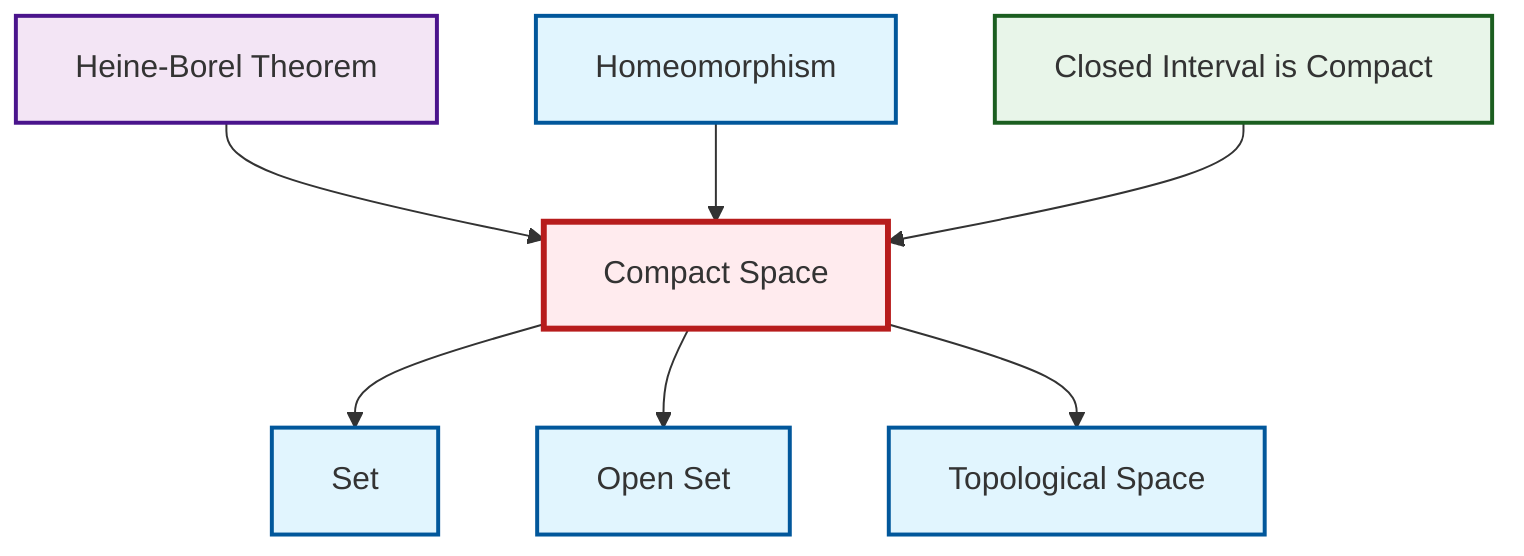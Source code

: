 graph TD
    classDef definition fill:#e1f5fe,stroke:#01579b,stroke-width:2px
    classDef theorem fill:#f3e5f5,stroke:#4a148c,stroke-width:2px
    classDef axiom fill:#fff3e0,stroke:#e65100,stroke-width:2px
    classDef example fill:#e8f5e9,stroke:#1b5e20,stroke-width:2px
    classDef current fill:#ffebee,stroke:#b71c1c,stroke-width:3px
    def-set["Set"]:::definition
    def-compact["Compact Space"]:::definition
    def-homeomorphism["Homeomorphism"]:::definition
    def-open-set["Open Set"]:::definition
    ex-closed-interval-compact["Closed Interval is Compact"]:::example
    thm-heine-borel["Heine-Borel Theorem"]:::theorem
    def-topological-space["Topological Space"]:::definition
    thm-heine-borel --> def-compact
    def-compact --> def-set
    def-homeomorphism --> def-compact
    def-compact --> def-open-set
    def-compact --> def-topological-space
    ex-closed-interval-compact --> def-compact
    class def-compact current